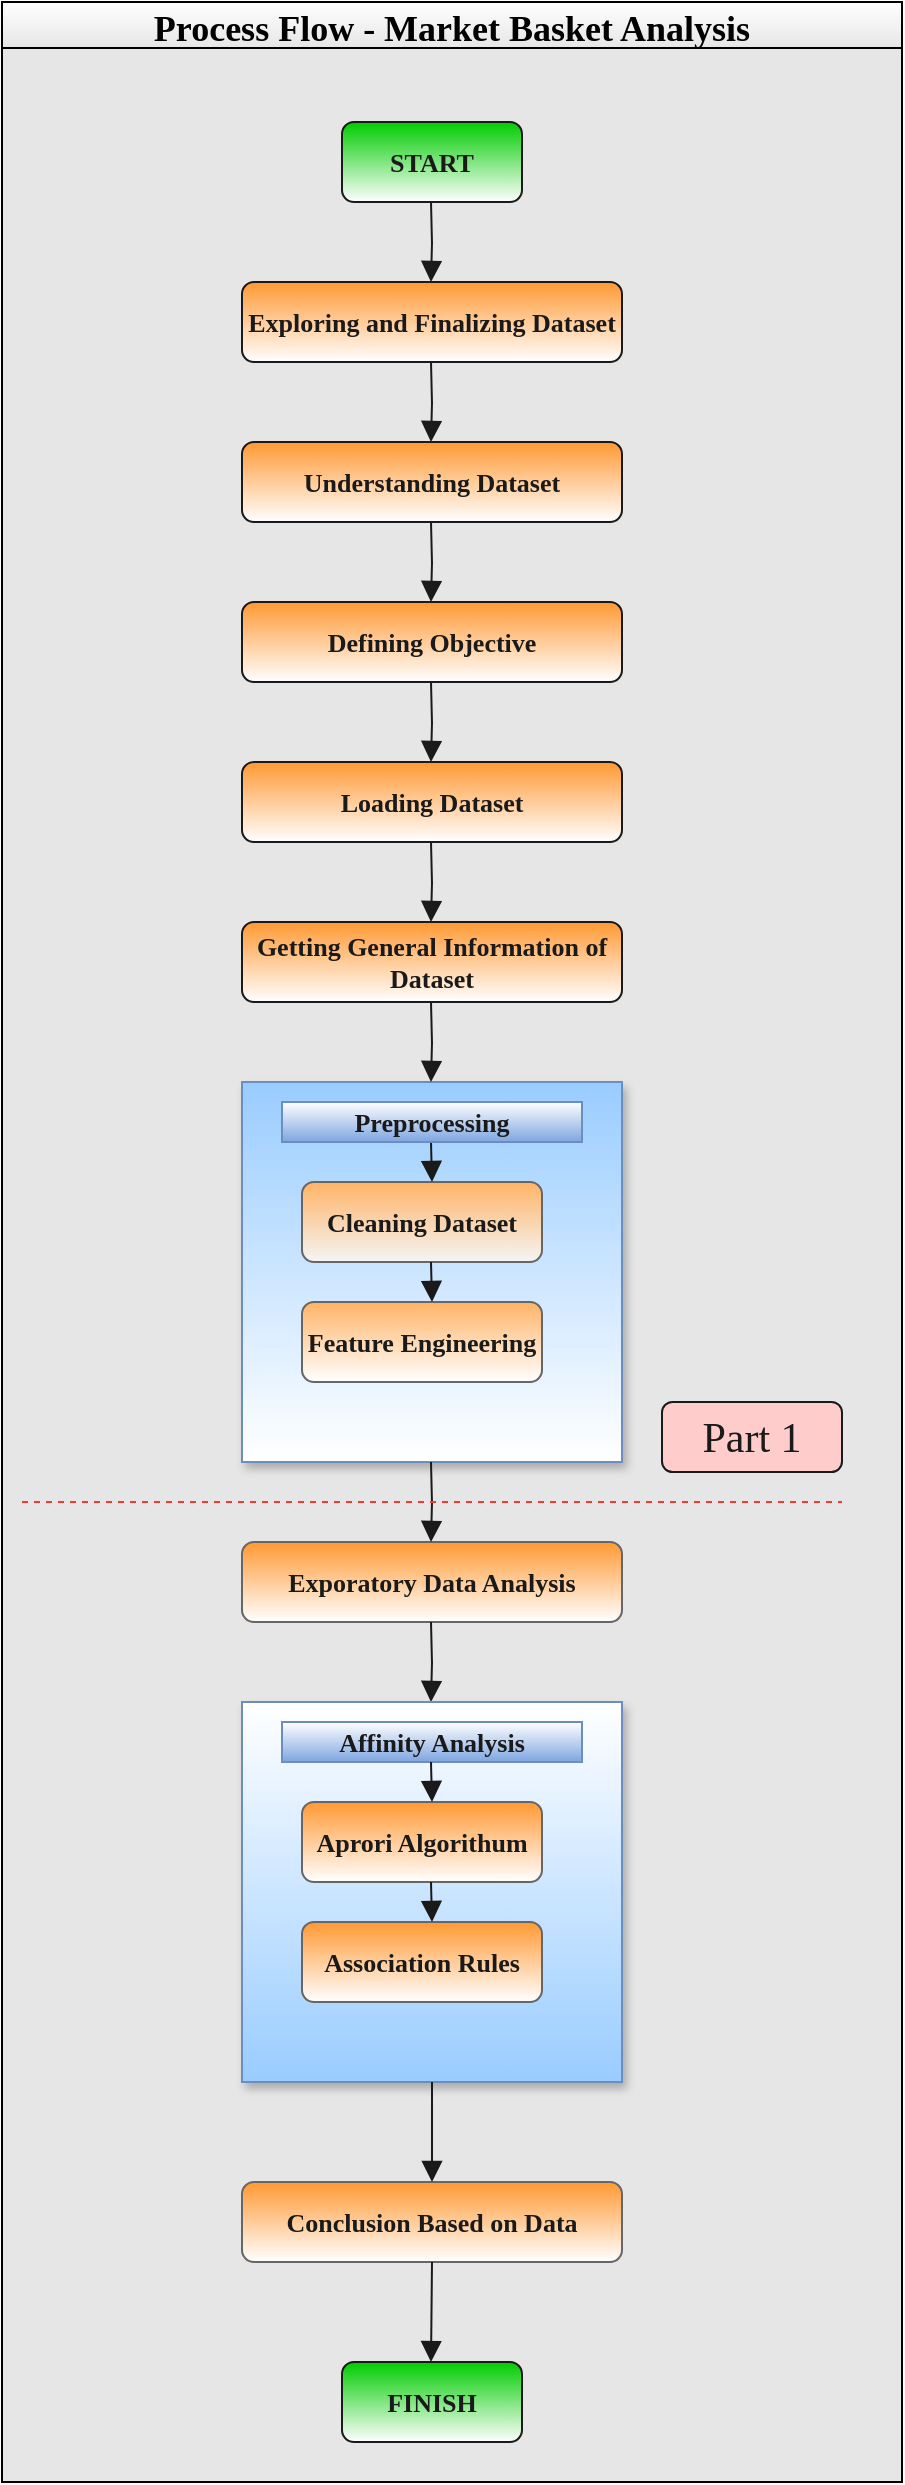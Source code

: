 <mxfile version="19.0.3" type="device"><diagram id="C5RBs43oDa-KdzZeNtuy" name="Page-1"><mxGraphModel dx="1032" dy="1818" grid="1" gridSize="10" guides="1" tooltips="1" connect="1" arrows="1" fold="1" page="1" pageScale="1" pageWidth="827" pageHeight="1169" math="0" shadow="0"><root><mxCell id="WIyWlLk6GJQsqaUBKTNV-0"/><mxCell id="WIyWlLk6GJQsqaUBKTNV-1" parent="WIyWlLk6GJQsqaUBKTNV-0"/><mxCell id="QxRSdhdFkUV_A0eD2gDi-1" value="" style="group" vertex="1" connectable="0" parent="WIyWlLk6GJQsqaUBKTNV-1"><mxGeometry x="140" y="-240" width="450" height="1240" as="geometry"/></mxCell><mxCell id="RMYAKKc1caY2tc_aakf7-0" value="Process Flow - Market Basket Analysis" style="swimlane;fontFamily=Comic Sans MS;fontSize=18;labelBackgroundColor=none;gradientColor=#E6E6E6;swimlaneFillColor=#E6E6E6;" parent="QxRSdhdFkUV_A0eD2gDi-1" vertex="1"><mxGeometry width="450" height="1240" as="geometry"/></mxCell><mxCell id="eQRXIWHwVYKAZGOQ15VS-36" value="Part 1" style="rounded=1;whiteSpace=wrap;html=1;labelBackgroundColor=none;fontFamily=Lucida Console;fontSize=21;fontColor=#1A1A1A;strokeColor=#1A1A1A;fillColor=#FFCCCC;gradientColor=none;gradientDirection=north;" parent="RMYAKKc1caY2tc_aakf7-0" vertex="1"><mxGeometry x="330" y="700" width="90" height="35" as="geometry"/></mxCell><mxCell id="wl6p4QkFanHaf1GWqO4U-17" value="" style="whiteSpace=wrap;html=1;aspect=fixed;shadow=1;glass=0;sketch=0;fillColor=#99CCFF;strokeColor=#6c8ebf;gradientColor=#FFFFFF;gradientDirection=south;fontFamily=Comic Sans MS;fontStyle=1;fontColor=#1A1A1A;fontSize=13;" parent="QxRSdhdFkUV_A0eD2gDi-1" vertex="1"><mxGeometry x="120" y="540" width="190" height="190" as="geometry"/></mxCell><mxCell id="wl6p4QkFanHaf1GWqO4U-10" value="Cleaning Dataset" style="rounded=1;whiteSpace=wrap;html=1;fontSize=13;glass=0;strokeWidth=1;shadow=0;fillColor=#f5f5f5;fontColor=#1A1A1A;strokeColor=#666666;gradientColor=#FFB366;gradientDirection=north;fontFamily=Comic Sans MS;fontStyle=1" parent="QxRSdhdFkUV_A0eD2gDi-1" vertex="1"><mxGeometry x="150" y="590" width="120" height="40" as="geometry"/></mxCell><mxCell id="wl6p4QkFanHaf1GWqO4U-11" value="Feature Engineering" style="rounded=1;whiteSpace=wrap;html=1;fontSize=13;glass=0;strokeWidth=1;shadow=0;fillColor=#FFFFFF;fontColor=#1A1A1A;strokeColor=#666666;gradientColor=#FFB366;gradientDirection=north;fontFamily=Comic Sans MS;fontStyle=1" parent="QxRSdhdFkUV_A0eD2gDi-1" vertex="1"><mxGeometry x="150" y="650" width="120" height="40" as="geometry"/></mxCell><mxCell id="wl6p4QkFanHaf1GWqO4U-14" value="Exporatory Data Analysis" style="rounded=1;whiteSpace=wrap;html=1;fontSize=13;glass=0;strokeWidth=1;shadow=0;fillColor=#FFFFFF;fontColor=#1A1A1A;strokeColor=#666666;gradientColor=#FF9933;gradientDirection=north;fontFamily=Comic Sans MS;fontStyle=1" parent="QxRSdhdFkUV_A0eD2gDi-1" vertex="1"><mxGeometry x="120" y="770" width="190" height="40" as="geometry"/></mxCell><mxCell id="eQRXIWHwVYKAZGOQ15VS-4" value="" style="rounded=0;html=1;jettySize=auto;orthogonalLoop=1;fontSize=13;endArrow=block;endFill=1;endSize=8;strokeWidth=1;shadow=0;labelBackgroundColor=none;edgeStyle=orthogonalEdgeStyle;fillColor=#60a917;strokeColor=#1A1A1A;fontFamily=Comic Sans MS;fontStyle=1;fontColor=#1A1A1A;" parent="QxRSdhdFkUV_A0eD2gDi-1" edge="1"><mxGeometry relative="1" as="geometry"><mxPoint x="214.5" y="810" as="sourcePoint"/><mxPoint x="214.5" y="850" as="targetPoint"/></mxGeometry></mxCell><mxCell id="eQRXIWHwVYKAZGOQ15VS-5" value="" style="rounded=0;html=1;jettySize=auto;orthogonalLoop=1;fontSize=13;endArrow=block;endFill=1;endSize=8;strokeWidth=1;shadow=0;labelBackgroundColor=none;edgeStyle=orthogonalEdgeStyle;fillColor=#60a917;strokeColor=#1A1A1A;fontFamily=Comic Sans MS;fontStyle=1;fontColor=#1A1A1A;" parent="QxRSdhdFkUV_A0eD2gDi-1" edge="1"><mxGeometry relative="1" as="geometry"><mxPoint x="214.5" y="730" as="sourcePoint"/><mxPoint x="214.5" y="770" as="targetPoint"/></mxGeometry></mxCell><mxCell id="eQRXIWHwVYKAZGOQ15VS-10" value="" style="whiteSpace=wrap;html=1;aspect=fixed;shadow=1;glass=0;sketch=0;fillColor=#FFFFFF;strokeColor=#6c8ebf;gradientColor=#99CCFF;fontFamily=Comic Sans MS;fontStyle=1;fontColor=#1A1A1A;fontSize=13;" parent="QxRSdhdFkUV_A0eD2gDi-1" vertex="1"><mxGeometry x="120" y="850" width="190" height="190" as="geometry"/></mxCell><mxCell id="eQRXIWHwVYKAZGOQ15VS-11" value="Aprori Algorithum" style="rounded=1;whiteSpace=wrap;html=1;fontSize=13;glass=0;strokeWidth=1;shadow=0;fillColor=#FFFFFF;fontColor=#1A1A1A;strokeColor=#666666;gradientColor=#FF9933;gradientDirection=north;fontFamily=Comic Sans MS;fontStyle=1" parent="QxRSdhdFkUV_A0eD2gDi-1" vertex="1"><mxGeometry x="150" y="900" width="120" height="40" as="geometry"/></mxCell><mxCell id="eQRXIWHwVYKAZGOQ15VS-12" value="Association Rules" style="rounded=1;whiteSpace=wrap;html=1;fontSize=13;glass=0;strokeWidth=1;shadow=0;fillColor=#FFFFFF;fontColor=#1A1A1A;strokeColor=#666666;gradientColor=#FF9933;gradientDirection=north;fontFamily=Comic Sans MS;fontStyle=1" parent="QxRSdhdFkUV_A0eD2gDi-1" vertex="1"><mxGeometry x="150" y="960" width="120" height="40" as="geometry"/></mxCell><mxCell id="eQRXIWHwVYKAZGOQ15VS-13" value="&lt;span style=&quot;font-size: 13px;&quot;&gt;&lt;font style=&quot;font-size: 13px;&quot;&gt;Affinity Analysis&lt;/font&gt;&lt;/span&gt;" style="rounded=0;whiteSpace=wrap;html=1;fillColor=#FFFFFF;gradientColor=#7ea6e0;strokeColor=#6c8ebf;fontFamily=Comic Sans MS;fontStyle=1;fontColor=#1A1A1A;fontSize=13;" parent="QxRSdhdFkUV_A0eD2gDi-1" vertex="1"><mxGeometry x="140" y="860" width="150" height="20" as="geometry"/></mxCell><mxCell id="eQRXIWHwVYKAZGOQ15VS-14" value="" style="rounded=0;html=1;jettySize=auto;orthogonalLoop=1;fontSize=13;endArrow=block;endFill=1;endSize=8;strokeWidth=1;shadow=0;labelBackgroundColor=none;edgeStyle=orthogonalEdgeStyle;fillColor=#60a917;strokeColor=#1A1A1A;fontFamily=Comic Sans MS;fontStyle=1;fontColor=#1A1A1A;" parent="QxRSdhdFkUV_A0eD2gDi-1" edge="1"><mxGeometry relative="1" as="geometry"><mxPoint x="214.5" y="880" as="sourcePoint"/><mxPoint x="215" y="900" as="targetPoint"/></mxGeometry></mxCell><mxCell id="eQRXIWHwVYKAZGOQ15VS-15" value="" style="rounded=0;html=1;jettySize=auto;orthogonalLoop=1;fontSize=13;endArrow=block;endFill=1;endSize=8;strokeWidth=1;shadow=0;labelBackgroundColor=none;edgeStyle=orthogonalEdgeStyle;fillColor=#60a917;strokeColor=#1A1A1A;fontFamily=Comic Sans MS;fontStyle=1;fontColor=#1A1A1A;" parent="QxRSdhdFkUV_A0eD2gDi-1" edge="1"><mxGeometry relative="1" as="geometry"><mxPoint x="214.5" y="940" as="sourcePoint"/><mxPoint x="215" y="960" as="targetPoint"/></mxGeometry></mxCell><mxCell id="eQRXIWHwVYKAZGOQ15VS-19" value="" style="rounded=0;html=1;jettySize=auto;orthogonalLoop=1;fontSize=13;endArrow=block;endFill=1;endSize=8;strokeWidth=1;shadow=0;labelBackgroundColor=none;edgeStyle=orthogonalEdgeStyle;fillColor=#60a917;strokeColor=#1A1A1A;fontFamily=Comic Sans MS;fontStyle=1;fontColor=#1A1A1A;" parent="QxRSdhdFkUV_A0eD2gDi-1" edge="1"><mxGeometry relative="1" as="geometry"><mxPoint x="214.5" y="630" as="sourcePoint"/><mxPoint x="215" y="650" as="targetPoint"/></mxGeometry></mxCell><mxCell id="eQRXIWHwVYKAZGOQ15VS-23" value="Conclusion Based on Data" style="rounded=1;whiteSpace=wrap;html=1;fontSize=13;glass=0;strokeWidth=1;shadow=0;fillColor=#FFFFFF;fontColor=#1A1A1A;strokeColor=#666666;gradientColor=#FF9933;gradientDirection=north;fontFamily=Comic Sans MS;fontStyle=1" parent="QxRSdhdFkUV_A0eD2gDi-1" vertex="1"><mxGeometry x="120" y="1090" width="190" height="40" as="geometry"/></mxCell><mxCell id="eQRXIWHwVYKAZGOQ15VS-24" value="" style="rounded=0;html=1;jettySize=auto;orthogonalLoop=1;fontSize=13;endArrow=block;endFill=1;endSize=8;strokeWidth=1;shadow=0;labelBackgroundColor=none;edgeStyle=orthogonalEdgeStyle;fillColor=#60a917;strokeColor=#1A1A1A;exitX=0.5;exitY=1;exitDx=0;exitDy=0;entryX=0.5;entryY=0;entryDx=0;entryDy=0;fontFamily=Comic Sans MS;fontStyle=1;fontColor=#1A1A1A;" parent="QxRSdhdFkUV_A0eD2gDi-1" source="eQRXIWHwVYKAZGOQ15VS-10" target="eQRXIWHwVYKAZGOQ15VS-23" edge="1"><mxGeometry relative="1" as="geometry"><mxPoint x="214.5" y="1050" as="sourcePoint"/><mxPoint x="214.5" y="1090" as="targetPoint"/></mxGeometry></mxCell><mxCell id="eQRXIWHwVYKAZGOQ15VS-26" value="FINISH" style="rounded=1;whiteSpace=wrap;html=1;fontSize=13;glass=0;strokeWidth=1;shadow=0;fillColor=default;strokeColor=#1A1A1A;gradientColor=#00CC00;gradientDirection=north;fontStyle=1;fontFamily=Comic Sans MS;fontColor=#1A1A1A;" parent="QxRSdhdFkUV_A0eD2gDi-1" vertex="1"><mxGeometry x="170" y="1180" width="90" height="40" as="geometry"/></mxCell><mxCell id="eQRXIWHwVYKAZGOQ15VS-27" value="" style="rounded=0;html=1;jettySize=auto;orthogonalLoop=1;fontSize=13;endArrow=block;endFill=1;endSize=8;strokeWidth=1;shadow=0;labelBackgroundColor=none;edgeStyle=orthogonalEdgeStyle;fillColor=#60a917;strokeColor=#1A1A1A;exitX=0.5;exitY=1;exitDx=0;exitDy=0;fontFamily=Comic Sans MS;fontStyle=1;fontColor=#1A1A1A;" parent="QxRSdhdFkUV_A0eD2gDi-1" source="eQRXIWHwVYKAZGOQ15VS-23" edge="1"><mxGeometry relative="1" as="geometry"><mxPoint x="214.5" y="1140" as="sourcePoint"/><mxPoint x="214.5" y="1180" as="targetPoint"/></mxGeometry></mxCell><mxCell id="eQRXIWHwVYKAZGOQ15VS-28" value="" style="endArrow=none;dashed=1;html=1;rounded=0;fontFamily=Comic Sans MS;fontSize=15;fontColor=#1A1A1A;strokeColor=#FF3333;" parent="QxRSdhdFkUV_A0eD2gDi-1" edge="1"><mxGeometry width="50" height="50" relative="1" as="geometry"><mxPoint x="10" y="750" as="sourcePoint"/><mxPoint x="420" y="750" as="targetPoint"/></mxGeometry></mxCell><mxCell id="QxRSdhdFkUV_A0eD2gDi-0" value="" style="group" vertex="1" connectable="0" parent="QxRSdhdFkUV_A0eD2gDi-1"><mxGeometry x="120" y="60" width="190" height="530" as="geometry"/></mxCell><mxCell id="WIyWlLk6GJQsqaUBKTNV-2" value="" style="rounded=0;html=1;jettySize=auto;orthogonalLoop=1;fontSize=13;endArrow=block;endFill=1;endSize=8;strokeWidth=1;shadow=0;labelBackgroundColor=none;edgeStyle=orthogonalEdgeStyle;fillColor=#60a917;strokeColor=#1A1A1A;fontFamily=Comic Sans MS;fontStyle=1;fontColor=#1A1A1A;" parent="QxRSdhdFkUV_A0eD2gDi-0" edge="1"><mxGeometry relative="1" as="geometry"><mxPoint x="94.5" y="120" as="sourcePoint"/><mxPoint x="94.5" y="160" as="targetPoint"/></mxGeometry></mxCell><mxCell id="WIyWlLk6GJQsqaUBKTNV-3" value="Exploring and Finalizing Dataset" style="rounded=1;whiteSpace=wrap;html=1;fontSize=13;glass=0;strokeWidth=1;shadow=0;fillColor=default;strokeColor=#1A1A1A;gradientColor=#FF9933;gradientDirection=north;fontStyle=1;fontFamily=Comic Sans MS;fontColor=#1A1A1A;" parent="QxRSdhdFkUV_A0eD2gDi-0" vertex="1"><mxGeometry y="80" width="190" height="40" as="geometry"/></mxCell><mxCell id="wl6p4QkFanHaf1GWqO4U-0" value="Understanding Dataset" style="rounded=1;whiteSpace=wrap;html=1;fontSize=13;glass=0;strokeWidth=1;shadow=0;fillColor=#FFFFFF;fontColor=#1A1A1A;strokeColor=#1A1A1A;gradientColor=#FF9933;gradientDirection=north;fontStyle=1;fontFamily=Comic Sans MS;verticalAlign=middle;" parent="QxRSdhdFkUV_A0eD2gDi-0" vertex="1"><mxGeometry y="160" width="190" height="40" as="geometry"/></mxCell><mxCell id="wl6p4QkFanHaf1GWqO4U-2" value="Defining Objective" style="rounded=1;whiteSpace=wrap;html=1;fontSize=13;glass=0;strokeWidth=1;shadow=0;fillColor=#FFFFFF;strokeColor=#1A1A1A;gradientColor=#FF9933;gradientDirection=north;fontFamily=Comic Sans MS;fontStyle=1;verticalAlign=middle;fontColor=#1A1A1A;" parent="QxRSdhdFkUV_A0eD2gDi-0" vertex="1"><mxGeometry y="240" width="190" height="40" as="geometry"/></mxCell><mxCell id="wl6p4QkFanHaf1GWqO4U-3" value="Loading Dataset" style="rounded=1;whiteSpace=wrap;html=1;fontSize=13;glass=0;strokeWidth=1;shadow=0;fillColor=#FFFFFF;fontColor=#1A1A1A;strokeColor=#1A1A1A;gradientColor=#FF9933;gradientDirection=north;fontStyle=1;fontFamily=Comic Sans MS;verticalAlign=middle;" parent="QxRSdhdFkUV_A0eD2gDi-0" vertex="1"><mxGeometry y="320" width="190" height="40" as="geometry"/></mxCell><mxCell id="wl6p4QkFanHaf1GWqO4U-9" value="Getting General Information of Dataset" style="rounded=1;whiteSpace=wrap;html=1;fontSize=13;glass=0;strokeWidth=1;shadow=0;fillColor=#FFFFFF;fontColor=#1A1A1A;strokeColor=#1A1A1A;gradientColor=#FF9933;gradientDirection=north;fontFamily=Comic Sans MS;fontStyle=1;verticalAlign=middle;" parent="QxRSdhdFkUV_A0eD2gDi-0" vertex="1"><mxGeometry y="400" width="190" height="40" as="geometry"/></mxCell><mxCell id="eQRXIWHwVYKAZGOQ15VS-1" value="" style="rounded=0;html=1;jettySize=auto;orthogonalLoop=1;fontSize=13;endArrow=block;endFill=1;endSize=8;strokeWidth=1;shadow=0;labelBackgroundColor=none;edgeStyle=orthogonalEdgeStyle;fillColor=#60a917;strokeColor=#1A1A1A;fontFamily=Comic Sans MS;fontStyle=1;verticalAlign=middle;fontColor=#1A1A1A;" parent="QxRSdhdFkUV_A0eD2gDi-0" edge="1"><mxGeometry relative="1" as="geometry"><mxPoint x="94.5" y="200" as="sourcePoint"/><mxPoint x="94.5" y="240" as="targetPoint"/></mxGeometry></mxCell><mxCell id="eQRXIWHwVYKAZGOQ15VS-2" value="" style="rounded=0;html=1;jettySize=auto;orthogonalLoop=1;fontSize=13;endArrow=block;endFill=1;endSize=8;strokeWidth=1;shadow=0;labelBackgroundColor=none;edgeStyle=orthogonalEdgeStyle;fillColor=#60a917;strokeColor=#1A1A1A;fontFamily=Comic Sans MS;fontStyle=1;verticalAlign=middle;fontColor=#1A1A1A;" parent="QxRSdhdFkUV_A0eD2gDi-0" edge="1"><mxGeometry relative="1" as="geometry"><mxPoint x="94.5" y="280" as="sourcePoint"/><mxPoint x="94.5" y="320" as="targetPoint"/></mxGeometry></mxCell><mxCell id="eQRXIWHwVYKAZGOQ15VS-3" value="" style="rounded=0;html=1;jettySize=auto;orthogonalLoop=1;fontSize=13;endArrow=block;endFill=1;endSize=8;strokeWidth=1;shadow=0;labelBackgroundColor=none;edgeStyle=orthogonalEdgeStyle;fillColor=#60a917;strokeColor=#1A1A1A;fontFamily=Comic Sans MS;fontStyle=1;verticalAlign=middle;fontColor=#1A1A1A;" parent="QxRSdhdFkUV_A0eD2gDi-0" edge="1"><mxGeometry relative="1" as="geometry"><mxPoint x="94.5" y="360" as="sourcePoint"/><mxPoint x="94.5" y="400" as="targetPoint"/></mxGeometry></mxCell><mxCell id="eQRXIWHwVYKAZGOQ15VS-6" value="" style="rounded=0;html=1;jettySize=auto;orthogonalLoop=1;fontSize=13;endArrow=block;endFill=1;endSize=8;strokeWidth=1;shadow=0;labelBackgroundColor=none;edgeStyle=orthogonalEdgeStyle;fillColor=#60a917;strokeColor=#1A1A1A;fontFamily=Comic Sans MS;fontStyle=1;fontColor=#1A1A1A;" parent="QxRSdhdFkUV_A0eD2gDi-0" edge="1"><mxGeometry relative="1" as="geometry"><mxPoint x="94.5" y="510" as="sourcePoint"/><mxPoint x="95" y="530" as="targetPoint"/></mxGeometry></mxCell><mxCell id="eQRXIWHwVYKAZGOQ15VS-7" value="" style="rounded=0;html=1;jettySize=auto;orthogonalLoop=1;fontSize=13;endArrow=block;endFill=1;endSize=8;strokeWidth=1;shadow=0;labelBackgroundColor=none;edgeStyle=orthogonalEdgeStyle;fillColor=#60a917;strokeColor=#1A1A1A;fontFamily=Comic Sans MS;fontStyle=1;fontColor=#1A1A1A;" parent="QxRSdhdFkUV_A0eD2gDi-0" edge="1"><mxGeometry relative="1" as="geometry"><mxPoint x="94.5" y="440" as="sourcePoint"/><mxPoint x="94.5" y="480" as="targetPoint"/></mxGeometry></mxCell><mxCell id="eQRXIWHwVYKAZGOQ15VS-8" value="&lt;span style=&quot;font-size: 13px;&quot;&gt;&lt;font style=&quot;font-size: 13px;&quot;&gt;Preprocessing&lt;/font&gt;&lt;/span&gt;" style="rounded=0;whiteSpace=wrap;html=1;fillColor=#FFFFFF;gradientColor=#7ea6e0;strokeColor=#6c8ebf;fontFamily=Comic Sans MS;fontStyle=1;fontColor=#1A1A1A;fontSize=13;" parent="QxRSdhdFkUV_A0eD2gDi-0" vertex="1"><mxGeometry x="20" y="490" width="150" height="20" as="geometry"/></mxCell><mxCell id="eQRXIWHwVYKAZGOQ15VS-20" value="START" style="rounded=1;whiteSpace=wrap;html=1;fontSize=13;glass=0;strokeWidth=1;shadow=0;fillColor=default;strokeColor=#1A1A1A;gradientColor=#00CC00;gradientDirection=north;fontStyle=1;fontFamily=Comic Sans MS;fontColor=#1A1A1A;" parent="QxRSdhdFkUV_A0eD2gDi-0" vertex="1"><mxGeometry x="50" width="90" height="40" as="geometry"/></mxCell><mxCell id="eQRXIWHwVYKAZGOQ15VS-21" value="" style="rounded=0;html=1;jettySize=auto;orthogonalLoop=1;fontSize=13;endArrow=block;endFill=1;endSize=8;strokeWidth=1;shadow=0;labelBackgroundColor=none;edgeStyle=orthogonalEdgeStyle;fillColor=#60a917;strokeColor=#1A1A1A;fontFamily=Comic Sans MS;fontStyle=1;fontColor=#1A1A1A;" parent="QxRSdhdFkUV_A0eD2gDi-0" edge="1"><mxGeometry relative="1" as="geometry"><mxPoint x="94.5" y="40" as="sourcePoint"/><mxPoint x="94.5" y="80" as="targetPoint"/></mxGeometry></mxCell></root></mxGraphModel></diagram></mxfile>